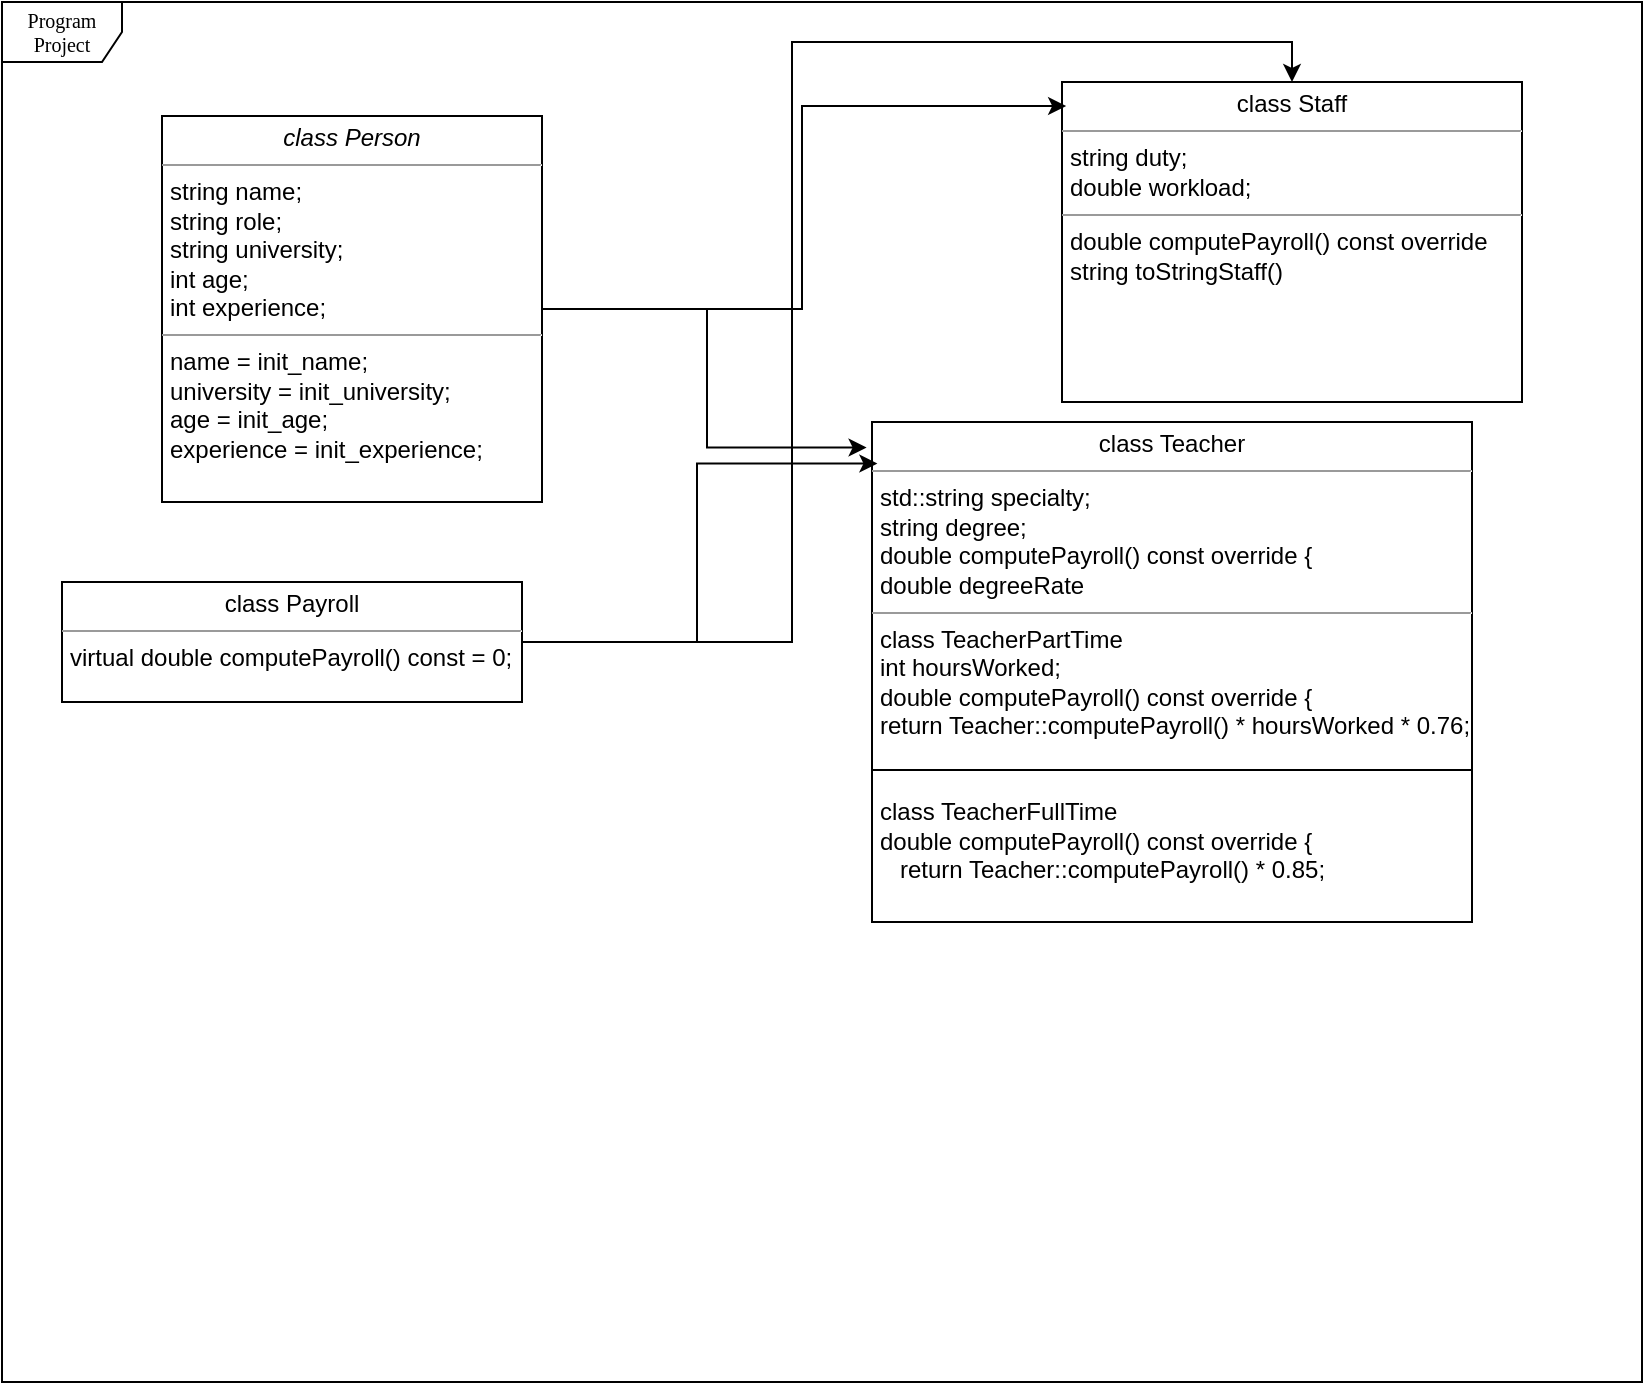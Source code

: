 <mxfile version="24.4.13" type="github">
  <diagram name="Page-1" id="c4acf3e9-155e-7222-9cf6-157b1a14988f">
    <mxGraphModel dx="2099" dy="573" grid="1" gridSize="10" guides="1" tooltips="1" connect="1" arrows="1" fold="1" page="1" pageScale="1" pageWidth="850" pageHeight="1100" background="none" math="0" shadow="0">
      <root>
        <mxCell id="0" />
        <mxCell id="1" parent="0" />
        <mxCell id="17acba5748e5396b-1" value="Program Project" style="shape=umlFrame;whiteSpace=wrap;html=1;rounded=0;shadow=0;comic=0;labelBackgroundColor=none;strokeWidth=1;fontFamily=Verdana;fontSize=10;align=center;" parent="1" vertex="1">
          <mxGeometry x="-10" width="820" height="690" as="geometry" />
        </mxCell>
        <mxCell id="JhGzBMYADT0RusUh7XYn-3" style="edgeStyle=orthogonalEdgeStyle;rounded=0;orthogonalLoop=1;jettySize=auto;html=1;exitX=0.5;exitY=1;exitDx=0;exitDy=0;" parent="1" source="5d2195bd80daf111-18" edge="1">
          <mxGeometry relative="1" as="geometry">
            <mxPoint x="155" y="220" as="targetPoint" />
          </mxGeometry>
        </mxCell>
        <mxCell id="5d2195bd80daf111-18" value="&lt;p style=&quot;margin:0px;margin-top:4px;text-align:center;&quot;&gt;&lt;i&gt;class Person&lt;/i&gt;&lt;/p&gt;&lt;hr size=&quot;1&quot;&gt;&lt;p style=&quot;margin:0px;margin-left:4px;&quot;&gt;string name;&amp;nbsp;&lt;/p&gt;&lt;p style=&quot;margin:0px;margin-left:4px;&quot;&gt;string role;&amp;nbsp;&lt;/p&gt;&lt;p style=&quot;margin:0px;margin-left:4px;&quot;&gt;string university;&amp;nbsp;&lt;/p&gt;&lt;p style=&quot;margin:0px;margin-left:4px;&quot;&gt;int age;&amp;nbsp;&lt;/p&gt;&lt;p style=&quot;margin:0px;margin-left:4px;&quot;&gt;int experience;&amp;nbsp;&lt;/p&gt;&lt;hr size=&quot;1&quot;&gt;&lt;p style=&quot;margin:0px;margin-left:4px;&quot;&gt;name = init_name;&amp;nbsp;&lt;/p&gt;&lt;p style=&quot;margin:0px;margin-left:4px;&quot;&gt;university = init_university;&amp;nbsp;&lt;/p&gt;&lt;p style=&quot;margin:0px;margin-left:4px;&quot;&gt;age = init_age;&amp;nbsp;&lt;/p&gt;&lt;p style=&quot;margin:0px;margin-left:4px;&quot;&gt;experience = init_experience;&amp;nbsp;&lt;/p&gt;" style="verticalAlign=top;align=left;overflow=fill;fontSize=12;fontFamily=Helvetica;html=1;rounded=0;shadow=0;comic=0;labelBackgroundColor=none;strokeWidth=1" parent="1" vertex="1">
          <mxGeometry x="70" y="57" width="190" height="193" as="geometry" />
        </mxCell>
        <mxCell id="5d2195bd80daf111-19" value="&lt;p style=&quot;margin:0px;margin-top:4px;text-align:center;&quot;&gt;class Teacher&lt;/p&gt;&lt;hr size=&quot;1&quot;&gt;&lt;p style=&quot;margin:0px;margin-left:4px;&quot;&gt;std::string specialty;&lt;/p&gt;&lt;p style=&quot;margin:0px;margin-left:4px;&quot;&gt;string degree;&lt;/p&gt;&lt;p style=&quot;margin:0px;margin-left:4px;&quot;&gt;double computePayroll() const override {&lt;br&gt;&lt;/p&gt;&lt;p style=&quot;margin:0px;margin-left:4px;&quot;&gt;double degreeRate&lt;br&gt;&lt;/p&gt;&lt;hr size=&quot;1&quot;&gt;&lt;p style=&quot;margin:0px;margin-left:4px;&quot;&gt;class TeacherPartTime&lt;br&gt;&lt;/p&gt;&lt;p style=&quot;margin:0px;margin-left:4px;&quot;&gt;int hoursWorked;&lt;br&gt;&lt;/p&gt;&lt;p style=&quot;margin:0px;margin-left:4px;&quot;&gt;double computePayroll() const override {&lt;br&gt;&lt;/p&gt;&lt;p style=&quot;margin:0px;margin-left:4px;&quot;&gt;return Teacher::computePayroll() * hoursWorked * 0.76;&lt;br&gt;&lt;/p&gt;&lt;p style=&quot;margin:0px;margin-left:4px;&quot;&gt;&lt;br&gt;&lt;/p&gt;&lt;p style=&quot;margin:0px;margin-left:4px;&quot;&gt;&lt;br&gt;&lt;/p&gt;&lt;p style=&quot;margin:0px;margin-left:4px;&quot;&gt;class TeacherFullTime&lt;br&gt;&lt;/p&gt;&lt;p style=&quot;margin:0px;margin-left:4px;&quot;&gt;double computePayroll() const override {&lt;/p&gt;&lt;p style=&quot;margin:0px;margin-left:4px;&quot;&gt;&amp;nbsp; &amp;nbsp;return Teacher::computePayroll() * 0.85;&lt;/p&gt;" style="verticalAlign=top;align=left;overflow=fill;fontSize=12;fontFamily=Helvetica;html=1;rounded=0;shadow=0;comic=0;labelBackgroundColor=none;strokeWidth=1" parent="1" vertex="1">
          <mxGeometry x="425" y="210" width="300" height="250" as="geometry" />
        </mxCell>
        <mxCell id="LvMjk4B5w0dxx_g9D-OM-21" style="edgeStyle=orthogonalEdgeStyle;rounded=0;orthogonalLoop=1;jettySize=auto;html=1;entryX=0.5;entryY=0;entryDx=0;entryDy=0;" parent="1" source="5d2195bd80daf111-20" target="LvMjk4B5w0dxx_g9D-OM-23" edge="1">
          <mxGeometry relative="1" as="geometry">
            <mxPoint x="425" y="40" as="targetPoint" />
          </mxGeometry>
        </mxCell>
        <mxCell id="5d2195bd80daf111-20" value="&lt;p style=&quot;margin:0px;margin-top:4px;text-align:center;&quot;&gt;class Payroll&lt;/p&gt;&lt;hr size=&quot;1&quot;&gt;&lt;p style=&quot;margin:0px;margin-left:4px;&quot;&gt;virtual double computePayroll() const = 0;&lt;br&gt;&lt;/p&gt;&lt;p style=&quot;margin:0px;margin-left:4px;&quot;&gt;&lt;br&gt;&lt;/p&gt;" style="verticalAlign=top;align=left;overflow=fill;fontSize=12;fontFamily=Helvetica;html=1;rounded=0;shadow=0;comic=0;labelBackgroundColor=none;strokeWidth=1" parent="1" vertex="1">
          <mxGeometry x="20" y="290" width="230" height="60" as="geometry" />
        </mxCell>
        <mxCell id="LvMjk4B5w0dxx_g9D-OM-23" value="&lt;p style=&quot;margin:0px;margin-top:4px;text-align:center;&quot;&gt;class Staff&lt;/p&gt;&lt;hr size=&quot;1&quot;&gt;&lt;p style=&quot;margin:0px;margin-left:4px;&quot;&gt;string duty;&lt;/p&gt;&lt;p style=&quot;margin:0px;margin-left:4px;&quot;&gt;double workload;&lt;/p&gt;&lt;hr size=&quot;1&quot;&gt;&lt;p style=&quot;margin:0px;margin-left:4px;&quot;&gt;double computePayroll() const override&lt;br&gt;&lt;/p&gt;&lt;p style=&quot;margin:0px;margin-left:4px;&quot;&gt;string toStringStaff()&lt;br&gt;&lt;/p&gt;&lt;p style=&quot;margin:0px;margin-left:4px;&quot;&gt;&lt;br&gt;&lt;/p&gt;" style="verticalAlign=top;align=left;overflow=fill;fontSize=12;fontFamily=Helvetica;html=1;rounded=0;shadow=0;comic=0;labelBackgroundColor=none;strokeWidth=1" parent="1" vertex="1">
          <mxGeometry x="520" y="40" width="230" height="160" as="geometry" />
        </mxCell>
        <mxCell id="LvMjk4B5w0dxx_g9D-OM-26" value="" style="line;strokeWidth=1;fillColor=none;align=left;verticalAlign=middle;spacingTop=-1;spacingLeft=3;spacingRight=3;rotatable=0;labelPosition=right;points=[];portConstraint=eastwest;strokeColor=inherit;" parent="1" vertex="1">
          <mxGeometry x="425" y="380" width="300" height="8" as="geometry" />
        </mxCell>
        <mxCell id="Bh-_urNm_L3etP5NiJio-2" style="edgeStyle=orthogonalEdgeStyle;rounded=0;orthogonalLoop=1;jettySize=auto;html=1;entryX=-0.009;entryY=0.051;entryDx=0;entryDy=0;entryPerimeter=0;" edge="1" parent="1" source="5d2195bd80daf111-18" target="5d2195bd80daf111-19">
          <mxGeometry relative="1" as="geometry" />
        </mxCell>
        <mxCell id="Bh-_urNm_L3etP5NiJio-3" style="edgeStyle=orthogonalEdgeStyle;rounded=0;orthogonalLoop=1;jettySize=auto;html=1;entryX=0.009;entryY=0.083;entryDx=0;entryDy=0;entryPerimeter=0;" edge="1" parent="1" source="5d2195bd80daf111-20" target="5d2195bd80daf111-19">
          <mxGeometry relative="1" as="geometry" />
        </mxCell>
        <mxCell id="Bh-_urNm_L3etP5NiJio-4" style="edgeStyle=orthogonalEdgeStyle;rounded=0;orthogonalLoop=1;jettySize=auto;html=1;entryX=0.009;entryY=0.075;entryDx=0;entryDy=0;entryPerimeter=0;" edge="1" parent="1" source="5d2195bd80daf111-18" target="LvMjk4B5w0dxx_g9D-OM-23">
          <mxGeometry relative="1" as="geometry" />
        </mxCell>
      </root>
    </mxGraphModel>
  </diagram>
</mxfile>

